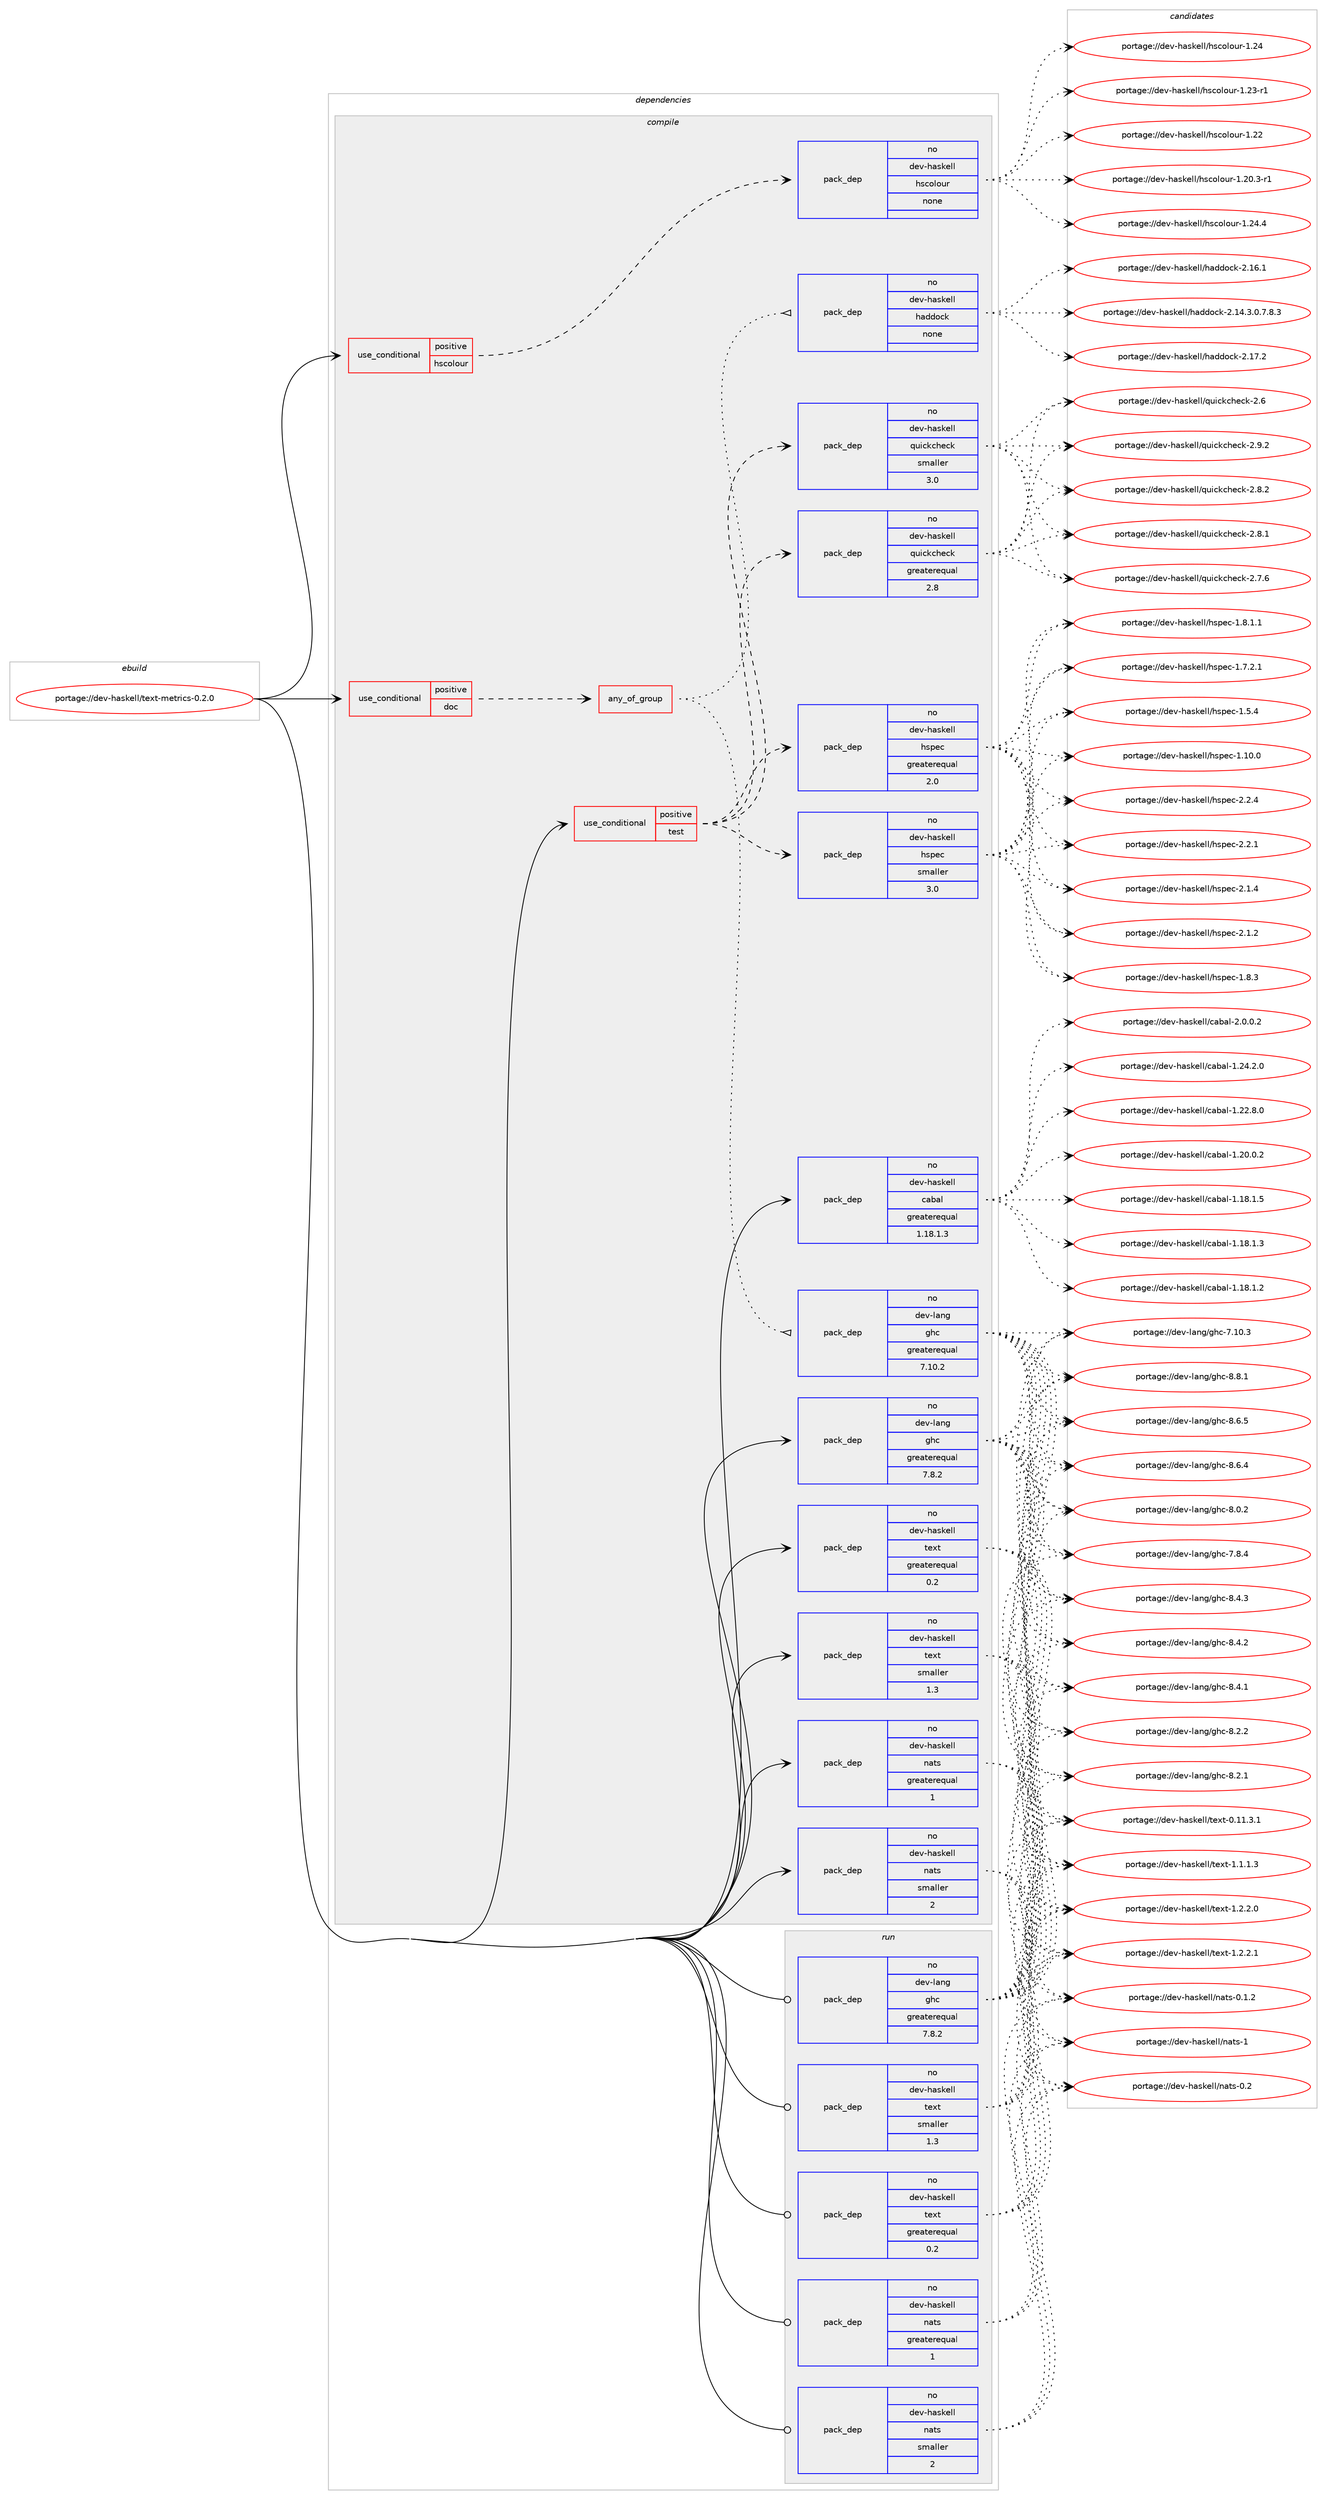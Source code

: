 digraph prolog {

# *************
# Graph options
# *************

newrank=true;
concentrate=true;
compound=true;
graph [rankdir=LR,fontname=Helvetica,fontsize=10,ranksep=1.5];#, ranksep=2.5, nodesep=0.2];
edge  [arrowhead=vee];
node  [fontname=Helvetica,fontsize=10];

# **********
# The ebuild
# **********

subgraph cluster_leftcol {
color=gray;
label=<<i>ebuild</i>>;
id [label="portage://dev-haskell/text-metrics-0.2.0", color=red, width=4, href="../dev-haskell/text-metrics-0.2.0.svg"];
}

# ****************
# The dependencies
# ****************

subgraph cluster_midcol {
color=gray;
label=<<i>dependencies</i>>;
subgraph cluster_compile {
fillcolor="#eeeeee";
style=filled;
label=<<i>compile</i>>;
subgraph cond131346 {
dependency541771 [label=<<TABLE BORDER="0" CELLBORDER="1" CELLSPACING="0" CELLPADDING="4"><TR><TD ROWSPAN="3" CELLPADDING="10">use_conditional</TD></TR><TR><TD>positive</TD></TR><TR><TD>doc</TD></TR></TABLE>>, shape=none, color=red];
subgraph any5615 {
dependency541772 [label=<<TABLE BORDER="0" CELLBORDER="1" CELLSPACING="0" CELLPADDING="4"><TR><TD CELLPADDING="10">any_of_group</TD></TR></TABLE>>, shape=none, color=red];subgraph pack404573 {
dependency541773 [label=<<TABLE BORDER="0" CELLBORDER="1" CELLSPACING="0" CELLPADDING="4" WIDTH="220"><TR><TD ROWSPAN="6" CELLPADDING="30">pack_dep</TD></TR><TR><TD WIDTH="110">no</TD></TR><TR><TD>dev-haskell</TD></TR><TR><TD>haddock</TD></TR><TR><TD>none</TD></TR><TR><TD></TD></TR></TABLE>>, shape=none, color=blue];
}
dependency541772:e -> dependency541773:w [weight=20,style="dotted",arrowhead="oinv"];
subgraph pack404574 {
dependency541774 [label=<<TABLE BORDER="0" CELLBORDER="1" CELLSPACING="0" CELLPADDING="4" WIDTH="220"><TR><TD ROWSPAN="6" CELLPADDING="30">pack_dep</TD></TR><TR><TD WIDTH="110">no</TD></TR><TR><TD>dev-lang</TD></TR><TR><TD>ghc</TD></TR><TR><TD>greaterequal</TD></TR><TR><TD>7.10.2</TD></TR></TABLE>>, shape=none, color=blue];
}
dependency541772:e -> dependency541774:w [weight=20,style="dotted",arrowhead="oinv"];
}
dependency541771:e -> dependency541772:w [weight=20,style="dashed",arrowhead="vee"];
}
id:e -> dependency541771:w [weight=20,style="solid",arrowhead="vee"];
subgraph cond131347 {
dependency541775 [label=<<TABLE BORDER="0" CELLBORDER="1" CELLSPACING="0" CELLPADDING="4"><TR><TD ROWSPAN="3" CELLPADDING="10">use_conditional</TD></TR><TR><TD>positive</TD></TR><TR><TD>hscolour</TD></TR></TABLE>>, shape=none, color=red];
subgraph pack404575 {
dependency541776 [label=<<TABLE BORDER="0" CELLBORDER="1" CELLSPACING="0" CELLPADDING="4" WIDTH="220"><TR><TD ROWSPAN="6" CELLPADDING="30">pack_dep</TD></TR><TR><TD WIDTH="110">no</TD></TR><TR><TD>dev-haskell</TD></TR><TR><TD>hscolour</TD></TR><TR><TD>none</TD></TR><TR><TD></TD></TR></TABLE>>, shape=none, color=blue];
}
dependency541775:e -> dependency541776:w [weight=20,style="dashed",arrowhead="vee"];
}
id:e -> dependency541775:w [weight=20,style="solid",arrowhead="vee"];
subgraph cond131348 {
dependency541777 [label=<<TABLE BORDER="0" CELLBORDER="1" CELLSPACING="0" CELLPADDING="4"><TR><TD ROWSPAN="3" CELLPADDING="10">use_conditional</TD></TR><TR><TD>positive</TD></TR><TR><TD>test</TD></TR></TABLE>>, shape=none, color=red];
subgraph pack404576 {
dependency541778 [label=<<TABLE BORDER="0" CELLBORDER="1" CELLSPACING="0" CELLPADDING="4" WIDTH="220"><TR><TD ROWSPAN="6" CELLPADDING="30">pack_dep</TD></TR><TR><TD WIDTH="110">no</TD></TR><TR><TD>dev-haskell</TD></TR><TR><TD>hspec</TD></TR><TR><TD>greaterequal</TD></TR><TR><TD>2.0</TD></TR></TABLE>>, shape=none, color=blue];
}
dependency541777:e -> dependency541778:w [weight=20,style="dashed",arrowhead="vee"];
subgraph pack404577 {
dependency541779 [label=<<TABLE BORDER="0" CELLBORDER="1" CELLSPACING="0" CELLPADDING="4" WIDTH="220"><TR><TD ROWSPAN="6" CELLPADDING="30">pack_dep</TD></TR><TR><TD WIDTH="110">no</TD></TR><TR><TD>dev-haskell</TD></TR><TR><TD>hspec</TD></TR><TR><TD>smaller</TD></TR><TR><TD>3.0</TD></TR></TABLE>>, shape=none, color=blue];
}
dependency541777:e -> dependency541779:w [weight=20,style="dashed",arrowhead="vee"];
subgraph pack404578 {
dependency541780 [label=<<TABLE BORDER="0" CELLBORDER="1" CELLSPACING="0" CELLPADDING="4" WIDTH="220"><TR><TD ROWSPAN="6" CELLPADDING="30">pack_dep</TD></TR><TR><TD WIDTH="110">no</TD></TR><TR><TD>dev-haskell</TD></TR><TR><TD>quickcheck</TD></TR><TR><TD>greaterequal</TD></TR><TR><TD>2.8</TD></TR></TABLE>>, shape=none, color=blue];
}
dependency541777:e -> dependency541780:w [weight=20,style="dashed",arrowhead="vee"];
subgraph pack404579 {
dependency541781 [label=<<TABLE BORDER="0" CELLBORDER="1" CELLSPACING="0" CELLPADDING="4" WIDTH="220"><TR><TD ROWSPAN="6" CELLPADDING="30">pack_dep</TD></TR><TR><TD WIDTH="110">no</TD></TR><TR><TD>dev-haskell</TD></TR><TR><TD>quickcheck</TD></TR><TR><TD>smaller</TD></TR><TR><TD>3.0</TD></TR></TABLE>>, shape=none, color=blue];
}
dependency541777:e -> dependency541781:w [weight=20,style="dashed",arrowhead="vee"];
}
id:e -> dependency541777:w [weight=20,style="solid",arrowhead="vee"];
subgraph pack404580 {
dependency541782 [label=<<TABLE BORDER="0" CELLBORDER="1" CELLSPACING="0" CELLPADDING="4" WIDTH="220"><TR><TD ROWSPAN="6" CELLPADDING="30">pack_dep</TD></TR><TR><TD WIDTH="110">no</TD></TR><TR><TD>dev-haskell</TD></TR><TR><TD>cabal</TD></TR><TR><TD>greaterequal</TD></TR><TR><TD>1.18.1.3</TD></TR></TABLE>>, shape=none, color=blue];
}
id:e -> dependency541782:w [weight=20,style="solid",arrowhead="vee"];
subgraph pack404581 {
dependency541783 [label=<<TABLE BORDER="0" CELLBORDER="1" CELLSPACING="0" CELLPADDING="4" WIDTH="220"><TR><TD ROWSPAN="6" CELLPADDING="30">pack_dep</TD></TR><TR><TD WIDTH="110">no</TD></TR><TR><TD>dev-haskell</TD></TR><TR><TD>nats</TD></TR><TR><TD>greaterequal</TD></TR><TR><TD>1</TD></TR></TABLE>>, shape=none, color=blue];
}
id:e -> dependency541783:w [weight=20,style="solid",arrowhead="vee"];
subgraph pack404582 {
dependency541784 [label=<<TABLE BORDER="0" CELLBORDER="1" CELLSPACING="0" CELLPADDING="4" WIDTH="220"><TR><TD ROWSPAN="6" CELLPADDING="30">pack_dep</TD></TR><TR><TD WIDTH="110">no</TD></TR><TR><TD>dev-haskell</TD></TR><TR><TD>nats</TD></TR><TR><TD>smaller</TD></TR><TR><TD>2</TD></TR></TABLE>>, shape=none, color=blue];
}
id:e -> dependency541784:w [weight=20,style="solid",arrowhead="vee"];
subgraph pack404583 {
dependency541785 [label=<<TABLE BORDER="0" CELLBORDER="1" CELLSPACING="0" CELLPADDING="4" WIDTH="220"><TR><TD ROWSPAN="6" CELLPADDING="30">pack_dep</TD></TR><TR><TD WIDTH="110">no</TD></TR><TR><TD>dev-haskell</TD></TR><TR><TD>text</TD></TR><TR><TD>greaterequal</TD></TR><TR><TD>0.2</TD></TR></TABLE>>, shape=none, color=blue];
}
id:e -> dependency541785:w [weight=20,style="solid",arrowhead="vee"];
subgraph pack404584 {
dependency541786 [label=<<TABLE BORDER="0" CELLBORDER="1" CELLSPACING="0" CELLPADDING="4" WIDTH="220"><TR><TD ROWSPAN="6" CELLPADDING="30">pack_dep</TD></TR><TR><TD WIDTH="110">no</TD></TR><TR><TD>dev-haskell</TD></TR><TR><TD>text</TD></TR><TR><TD>smaller</TD></TR><TR><TD>1.3</TD></TR></TABLE>>, shape=none, color=blue];
}
id:e -> dependency541786:w [weight=20,style="solid",arrowhead="vee"];
subgraph pack404585 {
dependency541787 [label=<<TABLE BORDER="0" CELLBORDER="1" CELLSPACING="0" CELLPADDING="4" WIDTH="220"><TR><TD ROWSPAN="6" CELLPADDING="30">pack_dep</TD></TR><TR><TD WIDTH="110">no</TD></TR><TR><TD>dev-lang</TD></TR><TR><TD>ghc</TD></TR><TR><TD>greaterequal</TD></TR><TR><TD>7.8.2</TD></TR></TABLE>>, shape=none, color=blue];
}
id:e -> dependency541787:w [weight=20,style="solid",arrowhead="vee"];
}
subgraph cluster_compileandrun {
fillcolor="#eeeeee";
style=filled;
label=<<i>compile and run</i>>;
}
subgraph cluster_run {
fillcolor="#eeeeee";
style=filled;
label=<<i>run</i>>;
subgraph pack404586 {
dependency541788 [label=<<TABLE BORDER="0" CELLBORDER="1" CELLSPACING="0" CELLPADDING="4" WIDTH="220"><TR><TD ROWSPAN="6" CELLPADDING="30">pack_dep</TD></TR><TR><TD WIDTH="110">no</TD></TR><TR><TD>dev-haskell</TD></TR><TR><TD>nats</TD></TR><TR><TD>greaterequal</TD></TR><TR><TD>1</TD></TR></TABLE>>, shape=none, color=blue];
}
id:e -> dependency541788:w [weight=20,style="solid",arrowhead="odot"];
subgraph pack404587 {
dependency541789 [label=<<TABLE BORDER="0" CELLBORDER="1" CELLSPACING="0" CELLPADDING="4" WIDTH="220"><TR><TD ROWSPAN="6" CELLPADDING="30">pack_dep</TD></TR><TR><TD WIDTH="110">no</TD></TR><TR><TD>dev-haskell</TD></TR><TR><TD>nats</TD></TR><TR><TD>smaller</TD></TR><TR><TD>2</TD></TR></TABLE>>, shape=none, color=blue];
}
id:e -> dependency541789:w [weight=20,style="solid",arrowhead="odot"];
subgraph pack404588 {
dependency541790 [label=<<TABLE BORDER="0" CELLBORDER="1" CELLSPACING="0" CELLPADDING="4" WIDTH="220"><TR><TD ROWSPAN="6" CELLPADDING="30">pack_dep</TD></TR><TR><TD WIDTH="110">no</TD></TR><TR><TD>dev-haskell</TD></TR><TR><TD>text</TD></TR><TR><TD>greaterequal</TD></TR><TR><TD>0.2</TD></TR></TABLE>>, shape=none, color=blue];
}
id:e -> dependency541790:w [weight=20,style="solid",arrowhead="odot"];
subgraph pack404589 {
dependency541791 [label=<<TABLE BORDER="0" CELLBORDER="1" CELLSPACING="0" CELLPADDING="4" WIDTH="220"><TR><TD ROWSPAN="6" CELLPADDING="30">pack_dep</TD></TR><TR><TD WIDTH="110">no</TD></TR><TR><TD>dev-haskell</TD></TR><TR><TD>text</TD></TR><TR><TD>smaller</TD></TR><TR><TD>1.3</TD></TR></TABLE>>, shape=none, color=blue];
}
id:e -> dependency541791:w [weight=20,style="solid",arrowhead="odot"];
subgraph pack404590 {
dependency541792 [label=<<TABLE BORDER="0" CELLBORDER="1" CELLSPACING="0" CELLPADDING="4" WIDTH="220"><TR><TD ROWSPAN="6" CELLPADDING="30">pack_dep</TD></TR><TR><TD WIDTH="110">no</TD></TR><TR><TD>dev-lang</TD></TR><TR><TD>ghc</TD></TR><TR><TD>greaterequal</TD></TR><TR><TD>7.8.2</TD></TR></TABLE>>, shape=none, color=blue];
}
id:e -> dependency541792:w [weight=20,style="solid",arrowhead="odot"];
}
}

# **************
# The candidates
# **************

subgraph cluster_choices {
rank=same;
color=gray;
label=<<i>candidates</i>>;

subgraph choice404573 {
color=black;
nodesep=1;
choice100101118451049711510710110810847104971001001119910745504649554650 [label="portage://dev-haskell/haddock-2.17.2", color=red, width=4,href="../dev-haskell/haddock-2.17.2.svg"];
choice100101118451049711510710110810847104971001001119910745504649544649 [label="portage://dev-haskell/haddock-2.16.1", color=red, width=4,href="../dev-haskell/haddock-2.16.1.svg"];
choice1001011184510497115107101108108471049710010011199107455046495246514648465546564651 [label="portage://dev-haskell/haddock-2.14.3.0.7.8.3", color=red, width=4,href="../dev-haskell/haddock-2.14.3.0.7.8.3.svg"];
dependency541773:e -> choice100101118451049711510710110810847104971001001119910745504649554650:w [style=dotted,weight="100"];
dependency541773:e -> choice100101118451049711510710110810847104971001001119910745504649544649:w [style=dotted,weight="100"];
dependency541773:e -> choice1001011184510497115107101108108471049710010011199107455046495246514648465546564651:w [style=dotted,weight="100"];
}
subgraph choice404574 {
color=black;
nodesep=1;
choice10010111845108971101034710310499455646564649 [label="portage://dev-lang/ghc-8.8.1", color=red, width=4,href="../dev-lang/ghc-8.8.1.svg"];
choice10010111845108971101034710310499455646544653 [label="portage://dev-lang/ghc-8.6.5", color=red, width=4,href="../dev-lang/ghc-8.6.5.svg"];
choice10010111845108971101034710310499455646544652 [label="portage://dev-lang/ghc-8.6.4", color=red, width=4,href="../dev-lang/ghc-8.6.4.svg"];
choice10010111845108971101034710310499455646524651 [label="portage://dev-lang/ghc-8.4.3", color=red, width=4,href="../dev-lang/ghc-8.4.3.svg"];
choice10010111845108971101034710310499455646524650 [label="portage://dev-lang/ghc-8.4.2", color=red, width=4,href="../dev-lang/ghc-8.4.2.svg"];
choice10010111845108971101034710310499455646524649 [label="portage://dev-lang/ghc-8.4.1", color=red, width=4,href="../dev-lang/ghc-8.4.1.svg"];
choice10010111845108971101034710310499455646504650 [label="portage://dev-lang/ghc-8.2.2", color=red, width=4,href="../dev-lang/ghc-8.2.2.svg"];
choice10010111845108971101034710310499455646504649 [label="portage://dev-lang/ghc-8.2.1", color=red, width=4,href="../dev-lang/ghc-8.2.1.svg"];
choice10010111845108971101034710310499455646484650 [label="portage://dev-lang/ghc-8.0.2", color=red, width=4,href="../dev-lang/ghc-8.0.2.svg"];
choice10010111845108971101034710310499455546564652 [label="portage://dev-lang/ghc-7.8.4", color=red, width=4,href="../dev-lang/ghc-7.8.4.svg"];
choice1001011184510897110103471031049945554649484651 [label="portage://dev-lang/ghc-7.10.3", color=red, width=4,href="../dev-lang/ghc-7.10.3.svg"];
dependency541774:e -> choice10010111845108971101034710310499455646564649:w [style=dotted,weight="100"];
dependency541774:e -> choice10010111845108971101034710310499455646544653:w [style=dotted,weight="100"];
dependency541774:e -> choice10010111845108971101034710310499455646544652:w [style=dotted,weight="100"];
dependency541774:e -> choice10010111845108971101034710310499455646524651:w [style=dotted,weight="100"];
dependency541774:e -> choice10010111845108971101034710310499455646524650:w [style=dotted,weight="100"];
dependency541774:e -> choice10010111845108971101034710310499455646524649:w [style=dotted,weight="100"];
dependency541774:e -> choice10010111845108971101034710310499455646504650:w [style=dotted,weight="100"];
dependency541774:e -> choice10010111845108971101034710310499455646504649:w [style=dotted,weight="100"];
dependency541774:e -> choice10010111845108971101034710310499455646484650:w [style=dotted,weight="100"];
dependency541774:e -> choice10010111845108971101034710310499455546564652:w [style=dotted,weight="100"];
dependency541774:e -> choice1001011184510897110103471031049945554649484651:w [style=dotted,weight="100"];
}
subgraph choice404575 {
color=black;
nodesep=1;
choice1001011184510497115107101108108471041159911110811111711445494650524652 [label="portage://dev-haskell/hscolour-1.24.4", color=red, width=4,href="../dev-haskell/hscolour-1.24.4.svg"];
choice100101118451049711510710110810847104115991111081111171144549465052 [label="portage://dev-haskell/hscolour-1.24", color=red, width=4,href="../dev-haskell/hscolour-1.24.svg"];
choice1001011184510497115107101108108471041159911110811111711445494650514511449 [label="portage://dev-haskell/hscolour-1.23-r1", color=red, width=4,href="../dev-haskell/hscolour-1.23-r1.svg"];
choice100101118451049711510710110810847104115991111081111171144549465050 [label="portage://dev-haskell/hscolour-1.22", color=red, width=4,href="../dev-haskell/hscolour-1.22.svg"];
choice10010111845104971151071011081084710411599111108111117114454946504846514511449 [label="portage://dev-haskell/hscolour-1.20.3-r1", color=red, width=4,href="../dev-haskell/hscolour-1.20.3-r1.svg"];
dependency541776:e -> choice1001011184510497115107101108108471041159911110811111711445494650524652:w [style=dotted,weight="100"];
dependency541776:e -> choice100101118451049711510710110810847104115991111081111171144549465052:w [style=dotted,weight="100"];
dependency541776:e -> choice1001011184510497115107101108108471041159911110811111711445494650514511449:w [style=dotted,weight="100"];
dependency541776:e -> choice100101118451049711510710110810847104115991111081111171144549465050:w [style=dotted,weight="100"];
dependency541776:e -> choice10010111845104971151071011081084710411599111108111117114454946504846514511449:w [style=dotted,weight="100"];
}
subgraph choice404576 {
color=black;
nodesep=1;
choice10010111845104971151071011081084710411511210199455046504652 [label="portage://dev-haskell/hspec-2.2.4", color=red, width=4,href="../dev-haskell/hspec-2.2.4.svg"];
choice10010111845104971151071011081084710411511210199455046504649 [label="portage://dev-haskell/hspec-2.2.1", color=red, width=4,href="../dev-haskell/hspec-2.2.1.svg"];
choice10010111845104971151071011081084710411511210199455046494652 [label="portage://dev-haskell/hspec-2.1.4", color=red, width=4,href="../dev-haskell/hspec-2.1.4.svg"];
choice10010111845104971151071011081084710411511210199455046494650 [label="portage://dev-haskell/hspec-2.1.2", color=red, width=4,href="../dev-haskell/hspec-2.1.2.svg"];
choice10010111845104971151071011081084710411511210199454946564651 [label="portage://dev-haskell/hspec-1.8.3", color=red, width=4,href="../dev-haskell/hspec-1.8.3.svg"];
choice100101118451049711510710110810847104115112101994549465646494649 [label="portage://dev-haskell/hspec-1.8.1.1", color=red, width=4,href="../dev-haskell/hspec-1.8.1.1.svg"];
choice100101118451049711510710110810847104115112101994549465546504649 [label="portage://dev-haskell/hspec-1.7.2.1", color=red, width=4,href="../dev-haskell/hspec-1.7.2.1.svg"];
choice10010111845104971151071011081084710411511210199454946534652 [label="portage://dev-haskell/hspec-1.5.4", color=red, width=4,href="../dev-haskell/hspec-1.5.4.svg"];
choice1001011184510497115107101108108471041151121019945494649484648 [label="portage://dev-haskell/hspec-1.10.0", color=red, width=4,href="../dev-haskell/hspec-1.10.0.svg"];
dependency541778:e -> choice10010111845104971151071011081084710411511210199455046504652:w [style=dotted,weight="100"];
dependency541778:e -> choice10010111845104971151071011081084710411511210199455046504649:w [style=dotted,weight="100"];
dependency541778:e -> choice10010111845104971151071011081084710411511210199455046494652:w [style=dotted,weight="100"];
dependency541778:e -> choice10010111845104971151071011081084710411511210199455046494650:w [style=dotted,weight="100"];
dependency541778:e -> choice10010111845104971151071011081084710411511210199454946564651:w [style=dotted,weight="100"];
dependency541778:e -> choice100101118451049711510710110810847104115112101994549465646494649:w [style=dotted,weight="100"];
dependency541778:e -> choice100101118451049711510710110810847104115112101994549465546504649:w [style=dotted,weight="100"];
dependency541778:e -> choice10010111845104971151071011081084710411511210199454946534652:w [style=dotted,weight="100"];
dependency541778:e -> choice1001011184510497115107101108108471041151121019945494649484648:w [style=dotted,weight="100"];
}
subgraph choice404577 {
color=black;
nodesep=1;
choice10010111845104971151071011081084710411511210199455046504652 [label="portage://dev-haskell/hspec-2.2.4", color=red, width=4,href="../dev-haskell/hspec-2.2.4.svg"];
choice10010111845104971151071011081084710411511210199455046504649 [label="portage://dev-haskell/hspec-2.2.1", color=red, width=4,href="../dev-haskell/hspec-2.2.1.svg"];
choice10010111845104971151071011081084710411511210199455046494652 [label="portage://dev-haskell/hspec-2.1.4", color=red, width=4,href="../dev-haskell/hspec-2.1.4.svg"];
choice10010111845104971151071011081084710411511210199455046494650 [label="portage://dev-haskell/hspec-2.1.2", color=red, width=4,href="../dev-haskell/hspec-2.1.2.svg"];
choice10010111845104971151071011081084710411511210199454946564651 [label="portage://dev-haskell/hspec-1.8.3", color=red, width=4,href="../dev-haskell/hspec-1.8.3.svg"];
choice100101118451049711510710110810847104115112101994549465646494649 [label="portage://dev-haskell/hspec-1.8.1.1", color=red, width=4,href="../dev-haskell/hspec-1.8.1.1.svg"];
choice100101118451049711510710110810847104115112101994549465546504649 [label="portage://dev-haskell/hspec-1.7.2.1", color=red, width=4,href="../dev-haskell/hspec-1.7.2.1.svg"];
choice10010111845104971151071011081084710411511210199454946534652 [label="portage://dev-haskell/hspec-1.5.4", color=red, width=4,href="../dev-haskell/hspec-1.5.4.svg"];
choice1001011184510497115107101108108471041151121019945494649484648 [label="portage://dev-haskell/hspec-1.10.0", color=red, width=4,href="../dev-haskell/hspec-1.10.0.svg"];
dependency541779:e -> choice10010111845104971151071011081084710411511210199455046504652:w [style=dotted,weight="100"];
dependency541779:e -> choice10010111845104971151071011081084710411511210199455046504649:w [style=dotted,weight="100"];
dependency541779:e -> choice10010111845104971151071011081084710411511210199455046494652:w [style=dotted,weight="100"];
dependency541779:e -> choice10010111845104971151071011081084710411511210199455046494650:w [style=dotted,weight="100"];
dependency541779:e -> choice10010111845104971151071011081084710411511210199454946564651:w [style=dotted,weight="100"];
dependency541779:e -> choice100101118451049711510710110810847104115112101994549465646494649:w [style=dotted,weight="100"];
dependency541779:e -> choice100101118451049711510710110810847104115112101994549465546504649:w [style=dotted,weight="100"];
dependency541779:e -> choice10010111845104971151071011081084710411511210199454946534652:w [style=dotted,weight="100"];
dependency541779:e -> choice1001011184510497115107101108108471041151121019945494649484648:w [style=dotted,weight="100"];
}
subgraph choice404578 {
color=black;
nodesep=1;
choice100101118451049711510710110810847113117105991079910410199107455046574650 [label="portage://dev-haskell/quickcheck-2.9.2", color=red, width=4,href="../dev-haskell/quickcheck-2.9.2.svg"];
choice100101118451049711510710110810847113117105991079910410199107455046564650 [label="portage://dev-haskell/quickcheck-2.8.2", color=red, width=4,href="../dev-haskell/quickcheck-2.8.2.svg"];
choice100101118451049711510710110810847113117105991079910410199107455046564649 [label="portage://dev-haskell/quickcheck-2.8.1", color=red, width=4,href="../dev-haskell/quickcheck-2.8.1.svg"];
choice100101118451049711510710110810847113117105991079910410199107455046554654 [label="portage://dev-haskell/quickcheck-2.7.6", color=red, width=4,href="../dev-haskell/quickcheck-2.7.6.svg"];
choice10010111845104971151071011081084711311710599107991041019910745504654 [label="portage://dev-haskell/quickcheck-2.6", color=red, width=4,href="../dev-haskell/quickcheck-2.6.svg"];
dependency541780:e -> choice100101118451049711510710110810847113117105991079910410199107455046574650:w [style=dotted,weight="100"];
dependency541780:e -> choice100101118451049711510710110810847113117105991079910410199107455046564650:w [style=dotted,weight="100"];
dependency541780:e -> choice100101118451049711510710110810847113117105991079910410199107455046564649:w [style=dotted,weight="100"];
dependency541780:e -> choice100101118451049711510710110810847113117105991079910410199107455046554654:w [style=dotted,weight="100"];
dependency541780:e -> choice10010111845104971151071011081084711311710599107991041019910745504654:w [style=dotted,weight="100"];
}
subgraph choice404579 {
color=black;
nodesep=1;
choice100101118451049711510710110810847113117105991079910410199107455046574650 [label="portage://dev-haskell/quickcheck-2.9.2", color=red, width=4,href="../dev-haskell/quickcheck-2.9.2.svg"];
choice100101118451049711510710110810847113117105991079910410199107455046564650 [label="portage://dev-haskell/quickcheck-2.8.2", color=red, width=4,href="../dev-haskell/quickcheck-2.8.2.svg"];
choice100101118451049711510710110810847113117105991079910410199107455046564649 [label="portage://dev-haskell/quickcheck-2.8.1", color=red, width=4,href="../dev-haskell/quickcheck-2.8.1.svg"];
choice100101118451049711510710110810847113117105991079910410199107455046554654 [label="portage://dev-haskell/quickcheck-2.7.6", color=red, width=4,href="../dev-haskell/quickcheck-2.7.6.svg"];
choice10010111845104971151071011081084711311710599107991041019910745504654 [label="portage://dev-haskell/quickcheck-2.6", color=red, width=4,href="../dev-haskell/quickcheck-2.6.svg"];
dependency541781:e -> choice100101118451049711510710110810847113117105991079910410199107455046574650:w [style=dotted,weight="100"];
dependency541781:e -> choice100101118451049711510710110810847113117105991079910410199107455046564650:w [style=dotted,weight="100"];
dependency541781:e -> choice100101118451049711510710110810847113117105991079910410199107455046564649:w [style=dotted,weight="100"];
dependency541781:e -> choice100101118451049711510710110810847113117105991079910410199107455046554654:w [style=dotted,weight="100"];
dependency541781:e -> choice10010111845104971151071011081084711311710599107991041019910745504654:w [style=dotted,weight="100"];
}
subgraph choice404580 {
color=black;
nodesep=1;
choice100101118451049711510710110810847999798971084550464846484650 [label="portage://dev-haskell/cabal-2.0.0.2", color=red, width=4,href="../dev-haskell/cabal-2.0.0.2.svg"];
choice10010111845104971151071011081084799979897108454946505246504648 [label="portage://dev-haskell/cabal-1.24.2.0", color=red, width=4,href="../dev-haskell/cabal-1.24.2.0.svg"];
choice10010111845104971151071011081084799979897108454946505046564648 [label="portage://dev-haskell/cabal-1.22.8.0", color=red, width=4,href="../dev-haskell/cabal-1.22.8.0.svg"];
choice10010111845104971151071011081084799979897108454946504846484650 [label="portage://dev-haskell/cabal-1.20.0.2", color=red, width=4,href="../dev-haskell/cabal-1.20.0.2.svg"];
choice10010111845104971151071011081084799979897108454946495646494653 [label="portage://dev-haskell/cabal-1.18.1.5", color=red, width=4,href="../dev-haskell/cabal-1.18.1.5.svg"];
choice10010111845104971151071011081084799979897108454946495646494651 [label="portage://dev-haskell/cabal-1.18.1.3", color=red, width=4,href="../dev-haskell/cabal-1.18.1.3.svg"];
choice10010111845104971151071011081084799979897108454946495646494650 [label="portage://dev-haskell/cabal-1.18.1.2", color=red, width=4,href="../dev-haskell/cabal-1.18.1.2.svg"];
dependency541782:e -> choice100101118451049711510710110810847999798971084550464846484650:w [style=dotted,weight="100"];
dependency541782:e -> choice10010111845104971151071011081084799979897108454946505246504648:w [style=dotted,weight="100"];
dependency541782:e -> choice10010111845104971151071011081084799979897108454946505046564648:w [style=dotted,weight="100"];
dependency541782:e -> choice10010111845104971151071011081084799979897108454946504846484650:w [style=dotted,weight="100"];
dependency541782:e -> choice10010111845104971151071011081084799979897108454946495646494653:w [style=dotted,weight="100"];
dependency541782:e -> choice10010111845104971151071011081084799979897108454946495646494651:w [style=dotted,weight="100"];
dependency541782:e -> choice10010111845104971151071011081084799979897108454946495646494650:w [style=dotted,weight="100"];
}
subgraph choice404581 {
color=black;
nodesep=1;
choice100101118451049711510710110810847110971161154549 [label="portage://dev-haskell/nats-1", color=red, width=4,href="../dev-haskell/nats-1.svg"];
choice1001011184510497115107101108108471109711611545484650 [label="portage://dev-haskell/nats-0.2", color=red, width=4,href="../dev-haskell/nats-0.2.svg"];
choice10010111845104971151071011081084711097116115454846494650 [label="portage://dev-haskell/nats-0.1.2", color=red, width=4,href="../dev-haskell/nats-0.1.2.svg"];
dependency541783:e -> choice100101118451049711510710110810847110971161154549:w [style=dotted,weight="100"];
dependency541783:e -> choice1001011184510497115107101108108471109711611545484650:w [style=dotted,weight="100"];
dependency541783:e -> choice10010111845104971151071011081084711097116115454846494650:w [style=dotted,weight="100"];
}
subgraph choice404582 {
color=black;
nodesep=1;
choice100101118451049711510710110810847110971161154549 [label="portage://dev-haskell/nats-1", color=red, width=4,href="../dev-haskell/nats-1.svg"];
choice1001011184510497115107101108108471109711611545484650 [label="portage://dev-haskell/nats-0.2", color=red, width=4,href="../dev-haskell/nats-0.2.svg"];
choice10010111845104971151071011081084711097116115454846494650 [label="portage://dev-haskell/nats-0.1.2", color=red, width=4,href="../dev-haskell/nats-0.1.2.svg"];
dependency541784:e -> choice100101118451049711510710110810847110971161154549:w [style=dotted,weight="100"];
dependency541784:e -> choice1001011184510497115107101108108471109711611545484650:w [style=dotted,weight="100"];
dependency541784:e -> choice10010111845104971151071011081084711097116115454846494650:w [style=dotted,weight="100"];
}
subgraph choice404583 {
color=black;
nodesep=1;
choice1001011184510497115107101108108471161011201164549465046504649 [label="portage://dev-haskell/text-1.2.2.1", color=red, width=4,href="../dev-haskell/text-1.2.2.1.svg"];
choice1001011184510497115107101108108471161011201164549465046504648 [label="portage://dev-haskell/text-1.2.2.0", color=red, width=4,href="../dev-haskell/text-1.2.2.0.svg"];
choice1001011184510497115107101108108471161011201164549464946494651 [label="portage://dev-haskell/text-1.1.1.3", color=red, width=4,href="../dev-haskell/text-1.1.1.3.svg"];
choice100101118451049711510710110810847116101120116454846494946514649 [label="portage://dev-haskell/text-0.11.3.1", color=red, width=4,href="../dev-haskell/text-0.11.3.1.svg"];
dependency541785:e -> choice1001011184510497115107101108108471161011201164549465046504649:w [style=dotted,weight="100"];
dependency541785:e -> choice1001011184510497115107101108108471161011201164549465046504648:w [style=dotted,weight="100"];
dependency541785:e -> choice1001011184510497115107101108108471161011201164549464946494651:w [style=dotted,weight="100"];
dependency541785:e -> choice100101118451049711510710110810847116101120116454846494946514649:w [style=dotted,weight="100"];
}
subgraph choice404584 {
color=black;
nodesep=1;
choice1001011184510497115107101108108471161011201164549465046504649 [label="portage://dev-haskell/text-1.2.2.1", color=red, width=4,href="../dev-haskell/text-1.2.2.1.svg"];
choice1001011184510497115107101108108471161011201164549465046504648 [label="portage://dev-haskell/text-1.2.2.0", color=red, width=4,href="../dev-haskell/text-1.2.2.0.svg"];
choice1001011184510497115107101108108471161011201164549464946494651 [label="portage://dev-haskell/text-1.1.1.3", color=red, width=4,href="../dev-haskell/text-1.1.1.3.svg"];
choice100101118451049711510710110810847116101120116454846494946514649 [label="portage://dev-haskell/text-0.11.3.1", color=red, width=4,href="../dev-haskell/text-0.11.3.1.svg"];
dependency541786:e -> choice1001011184510497115107101108108471161011201164549465046504649:w [style=dotted,weight="100"];
dependency541786:e -> choice1001011184510497115107101108108471161011201164549465046504648:w [style=dotted,weight="100"];
dependency541786:e -> choice1001011184510497115107101108108471161011201164549464946494651:w [style=dotted,weight="100"];
dependency541786:e -> choice100101118451049711510710110810847116101120116454846494946514649:w [style=dotted,weight="100"];
}
subgraph choice404585 {
color=black;
nodesep=1;
choice10010111845108971101034710310499455646564649 [label="portage://dev-lang/ghc-8.8.1", color=red, width=4,href="../dev-lang/ghc-8.8.1.svg"];
choice10010111845108971101034710310499455646544653 [label="portage://dev-lang/ghc-8.6.5", color=red, width=4,href="../dev-lang/ghc-8.6.5.svg"];
choice10010111845108971101034710310499455646544652 [label="portage://dev-lang/ghc-8.6.4", color=red, width=4,href="../dev-lang/ghc-8.6.4.svg"];
choice10010111845108971101034710310499455646524651 [label="portage://dev-lang/ghc-8.4.3", color=red, width=4,href="../dev-lang/ghc-8.4.3.svg"];
choice10010111845108971101034710310499455646524650 [label="portage://dev-lang/ghc-8.4.2", color=red, width=4,href="../dev-lang/ghc-8.4.2.svg"];
choice10010111845108971101034710310499455646524649 [label="portage://dev-lang/ghc-8.4.1", color=red, width=4,href="../dev-lang/ghc-8.4.1.svg"];
choice10010111845108971101034710310499455646504650 [label="portage://dev-lang/ghc-8.2.2", color=red, width=4,href="../dev-lang/ghc-8.2.2.svg"];
choice10010111845108971101034710310499455646504649 [label="portage://dev-lang/ghc-8.2.1", color=red, width=4,href="../dev-lang/ghc-8.2.1.svg"];
choice10010111845108971101034710310499455646484650 [label="portage://dev-lang/ghc-8.0.2", color=red, width=4,href="../dev-lang/ghc-8.0.2.svg"];
choice10010111845108971101034710310499455546564652 [label="portage://dev-lang/ghc-7.8.4", color=red, width=4,href="../dev-lang/ghc-7.8.4.svg"];
choice1001011184510897110103471031049945554649484651 [label="portage://dev-lang/ghc-7.10.3", color=red, width=4,href="../dev-lang/ghc-7.10.3.svg"];
dependency541787:e -> choice10010111845108971101034710310499455646564649:w [style=dotted,weight="100"];
dependency541787:e -> choice10010111845108971101034710310499455646544653:w [style=dotted,weight="100"];
dependency541787:e -> choice10010111845108971101034710310499455646544652:w [style=dotted,weight="100"];
dependency541787:e -> choice10010111845108971101034710310499455646524651:w [style=dotted,weight="100"];
dependency541787:e -> choice10010111845108971101034710310499455646524650:w [style=dotted,weight="100"];
dependency541787:e -> choice10010111845108971101034710310499455646524649:w [style=dotted,weight="100"];
dependency541787:e -> choice10010111845108971101034710310499455646504650:w [style=dotted,weight="100"];
dependency541787:e -> choice10010111845108971101034710310499455646504649:w [style=dotted,weight="100"];
dependency541787:e -> choice10010111845108971101034710310499455646484650:w [style=dotted,weight="100"];
dependency541787:e -> choice10010111845108971101034710310499455546564652:w [style=dotted,weight="100"];
dependency541787:e -> choice1001011184510897110103471031049945554649484651:w [style=dotted,weight="100"];
}
subgraph choice404586 {
color=black;
nodesep=1;
choice100101118451049711510710110810847110971161154549 [label="portage://dev-haskell/nats-1", color=red, width=4,href="../dev-haskell/nats-1.svg"];
choice1001011184510497115107101108108471109711611545484650 [label="portage://dev-haskell/nats-0.2", color=red, width=4,href="../dev-haskell/nats-0.2.svg"];
choice10010111845104971151071011081084711097116115454846494650 [label="portage://dev-haskell/nats-0.1.2", color=red, width=4,href="../dev-haskell/nats-0.1.2.svg"];
dependency541788:e -> choice100101118451049711510710110810847110971161154549:w [style=dotted,weight="100"];
dependency541788:e -> choice1001011184510497115107101108108471109711611545484650:w [style=dotted,weight="100"];
dependency541788:e -> choice10010111845104971151071011081084711097116115454846494650:w [style=dotted,weight="100"];
}
subgraph choice404587 {
color=black;
nodesep=1;
choice100101118451049711510710110810847110971161154549 [label="portage://dev-haskell/nats-1", color=red, width=4,href="../dev-haskell/nats-1.svg"];
choice1001011184510497115107101108108471109711611545484650 [label="portage://dev-haskell/nats-0.2", color=red, width=4,href="../dev-haskell/nats-0.2.svg"];
choice10010111845104971151071011081084711097116115454846494650 [label="portage://dev-haskell/nats-0.1.2", color=red, width=4,href="../dev-haskell/nats-0.1.2.svg"];
dependency541789:e -> choice100101118451049711510710110810847110971161154549:w [style=dotted,weight="100"];
dependency541789:e -> choice1001011184510497115107101108108471109711611545484650:w [style=dotted,weight="100"];
dependency541789:e -> choice10010111845104971151071011081084711097116115454846494650:w [style=dotted,weight="100"];
}
subgraph choice404588 {
color=black;
nodesep=1;
choice1001011184510497115107101108108471161011201164549465046504649 [label="portage://dev-haskell/text-1.2.2.1", color=red, width=4,href="../dev-haskell/text-1.2.2.1.svg"];
choice1001011184510497115107101108108471161011201164549465046504648 [label="portage://dev-haskell/text-1.2.2.0", color=red, width=4,href="../dev-haskell/text-1.2.2.0.svg"];
choice1001011184510497115107101108108471161011201164549464946494651 [label="portage://dev-haskell/text-1.1.1.3", color=red, width=4,href="../dev-haskell/text-1.1.1.3.svg"];
choice100101118451049711510710110810847116101120116454846494946514649 [label="portage://dev-haskell/text-0.11.3.1", color=red, width=4,href="../dev-haskell/text-0.11.3.1.svg"];
dependency541790:e -> choice1001011184510497115107101108108471161011201164549465046504649:w [style=dotted,weight="100"];
dependency541790:e -> choice1001011184510497115107101108108471161011201164549465046504648:w [style=dotted,weight="100"];
dependency541790:e -> choice1001011184510497115107101108108471161011201164549464946494651:w [style=dotted,weight="100"];
dependency541790:e -> choice100101118451049711510710110810847116101120116454846494946514649:w [style=dotted,weight="100"];
}
subgraph choice404589 {
color=black;
nodesep=1;
choice1001011184510497115107101108108471161011201164549465046504649 [label="portage://dev-haskell/text-1.2.2.1", color=red, width=4,href="../dev-haskell/text-1.2.2.1.svg"];
choice1001011184510497115107101108108471161011201164549465046504648 [label="portage://dev-haskell/text-1.2.2.0", color=red, width=4,href="../dev-haskell/text-1.2.2.0.svg"];
choice1001011184510497115107101108108471161011201164549464946494651 [label="portage://dev-haskell/text-1.1.1.3", color=red, width=4,href="../dev-haskell/text-1.1.1.3.svg"];
choice100101118451049711510710110810847116101120116454846494946514649 [label="portage://dev-haskell/text-0.11.3.1", color=red, width=4,href="../dev-haskell/text-0.11.3.1.svg"];
dependency541791:e -> choice1001011184510497115107101108108471161011201164549465046504649:w [style=dotted,weight="100"];
dependency541791:e -> choice1001011184510497115107101108108471161011201164549465046504648:w [style=dotted,weight="100"];
dependency541791:e -> choice1001011184510497115107101108108471161011201164549464946494651:w [style=dotted,weight="100"];
dependency541791:e -> choice100101118451049711510710110810847116101120116454846494946514649:w [style=dotted,weight="100"];
}
subgraph choice404590 {
color=black;
nodesep=1;
choice10010111845108971101034710310499455646564649 [label="portage://dev-lang/ghc-8.8.1", color=red, width=4,href="../dev-lang/ghc-8.8.1.svg"];
choice10010111845108971101034710310499455646544653 [label="portage://dev-lang/ghc-8.6.5", color=red, width=4,href="../dev-lang/ghc-8.6.5.svg"];
choice10010111845108971101034710310499455646544652 [label="portage://dev-lang/ghc-8.6.4", color=red, width=4,href="../dev-lang/ghc-8.6.4.svg"];
choice10010111845108971101034710310499455646524651 [label="portage://dev-lang/ghc-8.4.3", color=red, width=4,href="../dev-lang/ghc-8.4.3.svg"];
choice10010111845108971101034710310499455646524650 [label="portage://dev-lang/ghc-8.4.2", color=red, width=4,href="../dev-lang/ghc-8.4.2.svg"];
choice10010111845108971101034710310499455646524649 [label="portage://dev-lang/ghc-8.4.1", color=red, width=4,href="../dev-lang/ghc-8.4.1.svg"];
choice10010111845108971101034710310499455646504650 [label="portage://dev-lang/ghc-8.2.2", color=red, width=4,href="../dev-lang/ghc-8.2.2.svg"];
choice10010111845108971101034710310499455646504649 [label="portage://dev-lang/ghc-8.2.1", color=red, width=4,href="../dev-lang/ghc-8.2.1.svg"];
choice10010111845108971101034710310499455646484650 [label="portage://dev-lang/ghc-8.0.2", color=red, width=4,href="../dev-lang/ghc-8.0.2.svg"];
choice10010111845108971101034710310499455546564652 [label="portage://dev-lang/ghc-7.8.4", color=red, width=4,href="../dev-lang/ghc-7.8.4.svg"];
choice1001011184510897110103471031049945554649484651 [label="portage://dev-lang/ghc-7.10.3", color=red, width=4,href="../dev-lang/ghc-7.10.3.svg"];
dependency541792:e -> choice10010111845108971101034710310499455646564649:w [style=dotted,weight="100"];
dependency541792:e -> choice10010111845108971101034710310499455646544653:w [style=dotted,weight="100"];
dependency541792:e -> choice10010111845108971101034710310499455646544652:w [style=dotted,weight="100"];
dependency541792:e -> choice10010111845108971101034710310499455646524651:w [style=dotted,weight="100"];
dependency541792:e -> choice10010111845108971101034710310499455646524650:w [style=dotted,weight="100"];
dependency541792:e -> choice10010111845108971101034710310499455646524649:w [style=dotted,weight="100"];
dependency541792:e -> choice10010111845108971101034710310499455646504650:w [style=dotted,weight="100"];
dependency541792:e -> choice10010111845108971101034710310499455646504649:w [style=dotted,weight="100"];
dependency541792:e -> choice10010111845108971101034710310499455646484650:w [style=dotted,weight="100"];
dependency541792:e -> choice10010111845108971101034710310499455546564652:w [style=dotted,weight="100"];
dependency541792:e -> choice1001011184510897110103471031049945554649484651:w [style=dotted,weight="100"];
}
}

}
